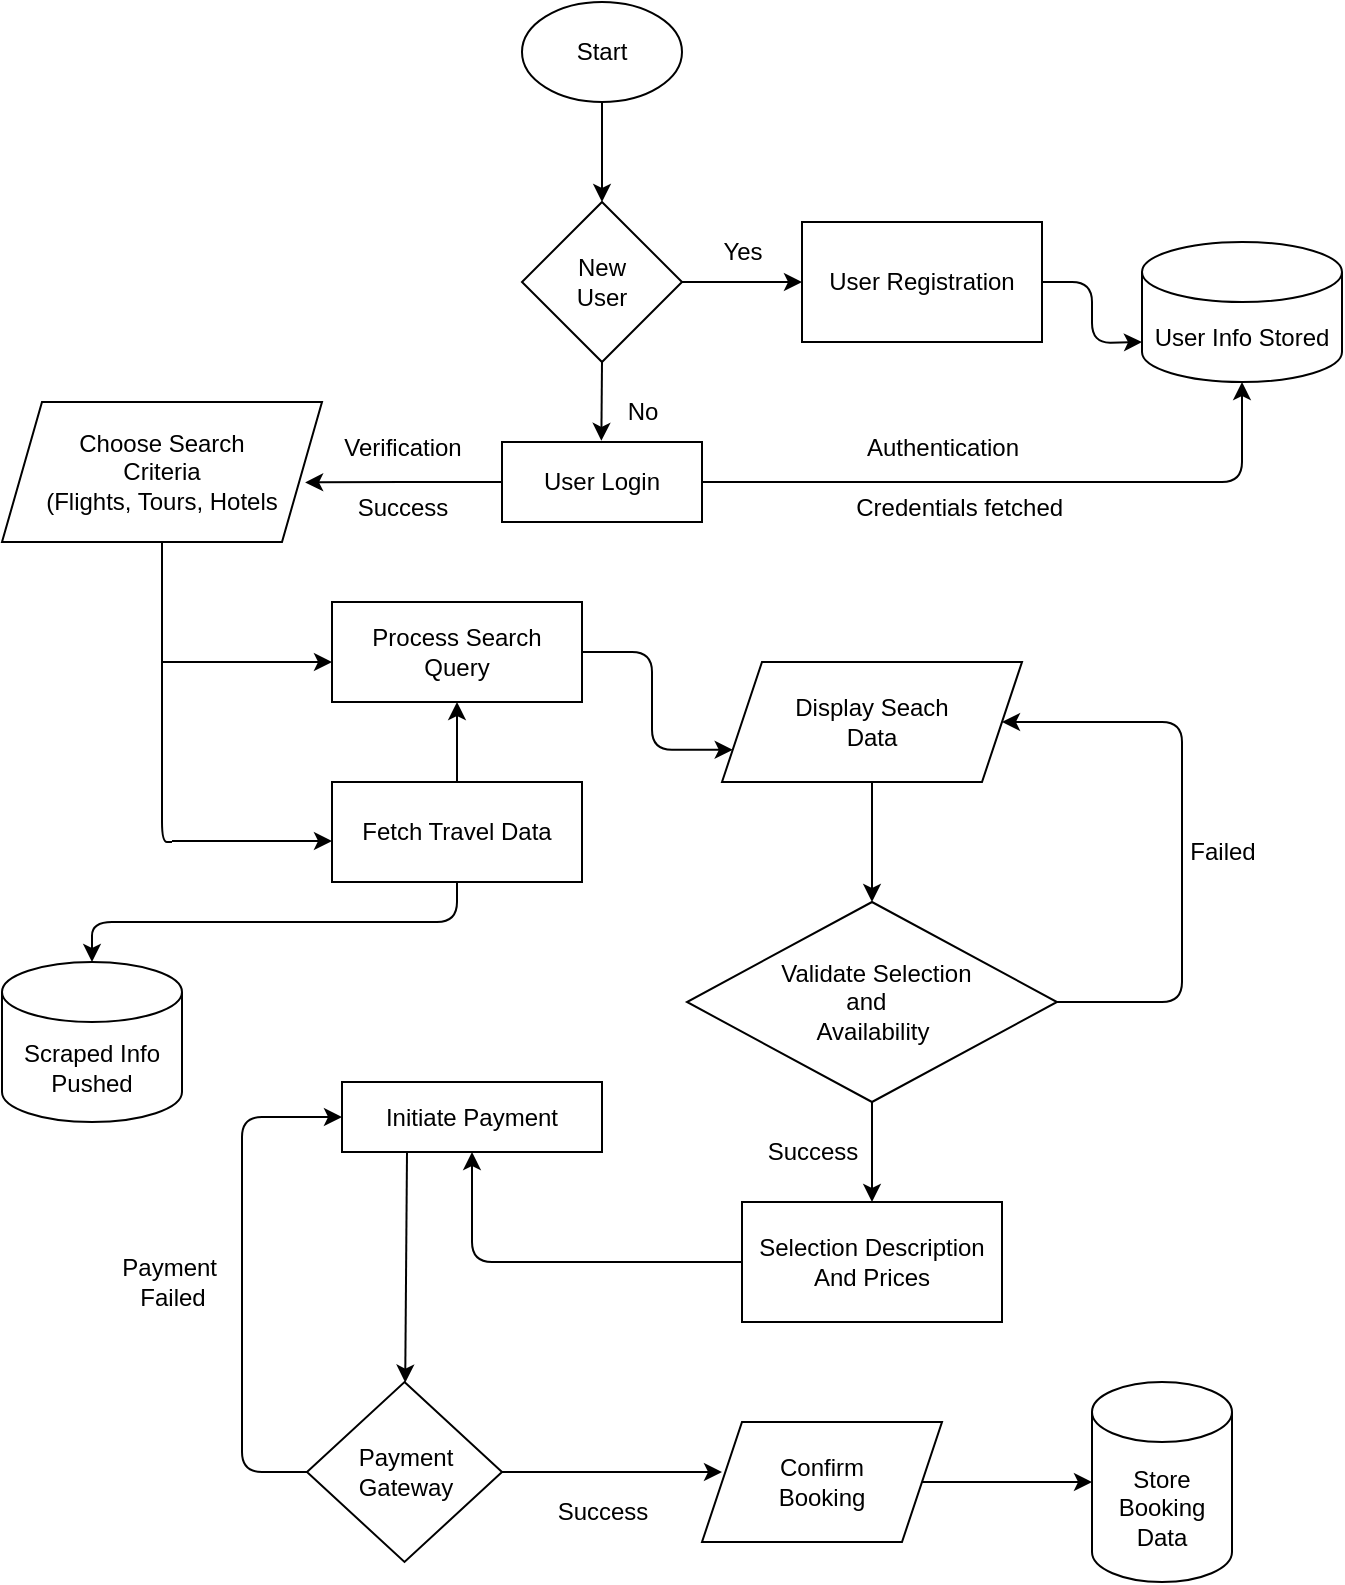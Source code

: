 <mxfile version="24.7.7">
  <diagram name="Page-1" id="63raa4CfM9r3-4NKZ3pB">
    <mxGraphModel dx="1050" dy="563" grid="1" gridSize="10" guides="1" tooltips="1" connect="1" arrows="1" fold="1" page="1" pageScale="1" pageWidth="850" pageHeight="1100" background="none" math="0" shadow="0">
      <root>
        <mxCell id="0" />
        <mxCell id="1" parent="0" />
        <mxCell id="3DVO_8HRLt8EHdKaGCYj-1" value="&lt;font style=&quot;font-size: 12px;&quot;&gt;Start&lt;/font&gt;" style="ellipse;whiteSpace=wrap;html=1;rounded=0;" vertex="1" parent="1">
          <mxGeometry x="400" y="60" width="80" height="50" as="geometry" />
        </mxCell>
        <mxCell id="3DVO_8HRLt8EHdKaGCYj-2" value="" style="endArrow=classic;html=1;rounded=1;curved=0;" edge="1" parent="1" target="3DVO_8HRLt8EHdKaGCYj-5">
          <mxGeometry width="50" height="50" relative="1" as="geometry">
            <mxPoint x="440" y="110" as="sourcePoint" />
            <mxPoint x="340" y="160" as="targetPoint" />
          </mxGeometry>
        </mxCell>
        <mxCell id="3DVO_8HRLt8EHdKaGCYj-12" value="" style="edgeStyle=orthogonalEdgeStyle;rounded=0;orthogonalLoop=1;jettySize=auto;html=1;" edge="1" parent="1" source="3DVO_8HRLt8EHdKaGCYj-5" target="3DVO_8HRLt8EHdKaGCYj-11">
          <mxGeometry relative="1" as="geometry" />
        </mxCell>
        <mxCell id="3DVO_8HRLt8EHdKaGCYj-5" value="&amp;nbsp;New&amp;nbsp;&lt;div&gt;User&lt;/div&gt;" style="rhombus;whiteSpace=wrap;html=1;rounded=0;" vertex="1" parent="1">
          <mxGeometry x="400" y="160" width="80" height="80" as="geometry" />
        </mxCell>
        <mxCell id="3DVO_8HRLt8EHdKaGCYj-7" value="" style="endArrow=classic;html=1;rounded=0;exitX=0.5;exitY=1;exitDx=0;exitDy=0;entryX=-0.008;entryY=0.98;entryDx=0;entryDy=0;entryPerimeter=0;" edge="1" parent="1" source="3DVO_8HRLt8EHdKaGCYj-5" target="3DVO_8HRLt8EHdKaGCYj-8">
          <mxGeometry width="50" height="50" relative="1" as="geometry">
            <mxPoint x="400" y="200" as="sourcePoint" />
            <mxPoint x="330" y="200" as="targetPoint" />
          </mxGeometry>
        </mxCell>
        <mxCell id="3DVO_8HRLt8EHdKaGCYj-8" value="No" style="text;html=1;align=center;verticalAlign=middle;resizable=0;points=[];autosize=1;strokeColor=none;fillColor=none;rounded=0;" vertex="1" parent="1">
          <mxGeometry x="440" y="250" width="40" height="30" as="geometry" />
        </mxCell>
        <mxCell id="3DVO_8HRLt8EHdKaGCYj-18" style="edgeStyle=orthogonalEdgeStyle;rounded=1;orthogonalLoop=1;jettySize=auto;html=1;exitX=1;exitY=0.5;exitDx=0;exitDy=0;curved=0;" edge="1" parent="1" source="3DVO_8HRLt8EHdKaGCYj-11">
          <mxGeometry relative="1" as="geometry">
            <mxPoint x="710" y="230" as="targetPoint" />
          </mxGeometry>
        </mxCell>
        <mxCell id="3DVO_8HRLt8EHdKaGCYj-11" value="User Registration" style="whiteSpace=wrap;html=1;fixDash=0;perimeter=rectanglePerimeter;rounded=0;" vertex="1" parent="1">
          <mxGeometry x="540" y="170" width="120" height="60" as="geometry" />
        </mxCell>
        <mxCell id="3DVO_8HRLt8EHdKaGCYj-13" value="Yes" style="text;html=1;align=center;verticalAlign=middle;resizable=0;points=[];autosize=1;strokeColor=none;fillColor=none;rounded=0;" vertex="1" parent="1">
          <mxGeometry x="490" y="170" width="40" height="30" as="geometry" />
        </mxCell>
        <mxCell id="3DVO_8HRLt8EHdKaGCYj-21" value="User Info Stored" style="shape=cylinder3;whiteSpace=wrap;html=1;boundedLbl=1;backgroundOutline=1;size=15;rounded=0;" vertex="1" parent="1">
          <mxGeometry x="710" y="180" width="100" height="70" as="geometry" />
        </mxCell>
        <mxCell id="3DVO_8HRLt8EHdKaGCYj-26" style="edgeStyle=orthogonalEdgeStyle;rounded=0;orthogonalLoop=1;jettySize=auto;html=1;exitX=0;exitY=0.5;exitDx=0;exitDy=0;entryX=1.012;entryY=0.603;entryDx=0;entryDy=0;entryPerimeter=0;" edge="1" parent="1" source="3DVO_8HRLt8EHdKaGCYj-22">
          <mxGeometry relative="1" as="geometry">
            <mxPoint x="291.56" y="300.21" as="targetPoint" />
          </mxGeometry>
        </mxCell>
        <mxCell id="3DVO_8HRLt8EHdKaGCYj-22" value="User Login" style="rounded=0;whiteSpace=wrap;html=1;" vertex="1" parent="1">
          <mxGeometry x="390" y="280" width="100" height="40" as="geometry" />
        </mxCell>
        <mxCell id="3DVO_8HRLt8EHdKaGCYj-23" style="edgeStyle=orthogonalEdgeStyle;rounded=1;orthogonalLoop=1;jettySize=auto;html=1;exitX=1;exitY=0.5;exitDx=0;exitDy=0;entryX=0.5;entryY=1;entryDx=0;entryDy=0;entryPerimeter=0;curved=0;" edge="1" parent="1" source="3DVO_8HRLt8EHdKaGCYj-22" target="3DVO_8HRLt8EHdKaGCYj-21">
          <mxGeometry relative="1" as="geometry">
            <mxPoint x="760" y="260" as="targetPoint" />
          </mxGeometry>
        </mxCell>
        <mxCell id="3DVO_8HRLt8EHdKaGCYj-24" value="Authentication" style="text;html=1;align=center;verticalAlign=middle;resizable=0;points=[];autosize=1;strokeColor=none;fillColor=none;rounded=0;" vertex="1" parent="1">
          <mxGeometry x="560" y="268" width="100" height="30" as="geometry" />
        </mxCell>
        <mxCell id="3DVO_8HRLt8EHdKaGCYj-25" value="Credentials fetched&amp;nbsp;" style="text;html=1;align=center;verticalAlign=middle;resizable=0;points=[];autosize=1;strokeColor=none;fillColor=none;rounded=0;" vertex="1" parent="1">
          <mxGeometry x="555" y="298" width="130" height="30" as="geometry" />
        </mxCell>
        <mxCell id="3DVO_8HRLt8EHdKaGCYj-28" value="Verification" style="text;html=1;align=center;verticalAlign=middle;resizable=0;points=[];autosize=1;strokeColor=none;fillColor=none;rounded=0;" vertex="1" parent="1">
          <mxGeometry x="300" y="268" width="80" height="30" as="geometry" />
        </mxCell>
        <mxCell id="3DVO_8HRLt8EHdKaGCYj-29" value="Success" style="text;html=1;align=center;verticalAlign=middle;resizable=0;points=[];autosize=1;strokeColor=none;fillColor=none;rounded=0;" vertex="1" parent="1">
          <mxGeometry x="305" y="298" width="70" height="30" as="geometry" />
        </mxCell>
        <mxCell id="3DVO_8HRLt8EHdKaGCYj-36" style="edgeStyle=orthogonalEdgeStyle;orthogonalLoop=1;jettySize=auto;html=1;exitX=0.5;exitY=1;exitDx=0;exitDy=0;endArrow=none;endFill=0;" edge="1" parent="1" source="3DVO_8HRLt8EHdKaGCYj-31">
          <mxGeometry relative="1" as="geometry">
            <mxPoint x="225" y="480" as="targetPoint" />
            <Array as="points">
              <mxPoint x="220" y="480" />
            </Array>
          </mxGeometry>
        </mxCell>
        <mxCell id="3DVO_8HRLt8EHdKaGCYj-31" value="Choose Search&lt;div&gt;Criteria&lt;/div&gt;&lt;div&gt;(Flights, Tours, Hotels&lt;/div&gt;" style="shape=parallelogram;perimeter=parallelogramPerimeter;whiteSpace=wrap;html=1;fixedSize=1;" vertex="1" parent="1">
          <mxGeometry x="140" y="260" width="160" height="70" as="geometry" />
        </mxCell>
        <mxCell id="3DVO_8HRLt8EHdKaGCYj-39" value="" style="endArrow=classic;html=1;" edge="1" parent="1">
          <mxGeometry width="50" height="50" relative="1" as="geometry">
            <mxPoint x="220" y="390" as="sourcePoint" />
            <mxPoint x="305" y="390" as="targetPoint" />
          </mxGeometry>
        </mxCell>
        <mxCell id="3DVO_8HRLt8EHdKaGCYj-40" value="" style="endArrow=classic;html=1;" edge="1" parent="1">
          <mxGeometry width="50" height="50" relative="1" as="geometry">
            <mxPoint x="225" y="479.5" as="sourcePoint" />
            <mxPoint x="305" y="479.5" as="targetPoint" />
          </mxGeometry>
        </mxCell>
        <mxCell id="3DVO_8HRLt8EHdKaGCYj-51" style="edgeStyle=orthogonalEdgeStyle;orthogonalLoop=1;jettySize=auto;html=1;exitX=1;exitY=0.5;exitDx=0;exitDy=0;entryX=0;entryY=0.75;entryDx=0;entryDy=0;rounded=1;curved=0;" edge="1" parent="1" source="3DVO_8HRLt8EHdKaGCYj-41" target="3DVO_8HRLt8EHdKaGCYj-48">
          <mxGeometry relative="1" as="geometry" />
        </mxCell>
        <mxCell id="3DVO_8HRLt8EHdKaGCYj-41" value="Process Search&lt;div&gt;Query&lt;/div&gt;" style="rounded=0;whiteSpace=wrap;html=1;" vertex="1" parent="1">
          <mxGeometry x="305" y="360" width="125" height="50" as="geometry" />
        </mxCell>
        <mxCell id="3DVO_8HRLt8EHdKaGCYj-52" style="edgeStyle=orthogonalEdgeStyle;orthogonalLoop=1;jettySize=auto;html=1;exitX=0.5;exitY=0;exitDx=0;exitDy=0;entryX=0.5;entryY=1;entryDx=0;entryDy=0;" edge="1" parent="1" source="3DVO_8HRLt8EHdKaGCYj-42" target="3DVO_8HRLt8EHdKaGCYj-41">
          <mxGeometry relative="1" as="geometry" />
        </mxCell>
        <mxCell id="3DVO_8HRLt8EHdKaGCYj-53" style="edgeStyle=orthogonalEdgeStyle;orthogonalLoop=1;jettySize=auto;html=1;exitX=0.5;exitY=1;exitDx=0;exitDy=0;" edge="1" parent="1" source="3DVO_8HRLt8EHdKaGCYj-42" target="3DVO_8HRLt8EHdKaGCYj-54">
          <mxGeometry relative="1" as="geometry">
            <mxPoint x="200" y="540" as="targetPoint" />
          </mxGeometry>
        </mxCell>
        <mxCell id="3DVO_8HRLt8EHdKaGCYj-42" value="Fetch Travel Data" style="rounded=0;whiteSpace=wrap;html=1;" vertex="1" parent="1">
          <mxGeometry x="305" y="450" width="125" height="50" as="geometry" />
        </mxCell>
        <mxCell id="3DVO_8HRLt8EHdKaGCYj-56" style="edgeStyle=orthogonalEdgeStyle;orthogonalLoop=1;jettySize=auto;html=1;exitX=0.5;exitY=1;exitDx=0;exitDy=0;" edge="1" parent="1" source="3DVO_8HRLt8EHdKaGCYj-48" target="3DVO_8HRLt8EHdKaGCYj-57">
          <mxGeometry relative="1" as="geometry">
            <mxPoint x="575" y="500" as="targetPoint" />
          </mxGeometry>
        </mxCell>
        <mxCell id="3DVO_8HRLt8EHdKaGCYj-48" value="Display Seach&lt;br&gt;Data" style="shape=parallelogram;perimeter=parallelogramPerimeter;whiteSpace=wrap;html=1;fixedSize=1;" vertex="1" parent="1">
          <mxGeometry x="500" y="390" width="150" height="60" as="geometry" />
        </mxCell>
        <mxCell id="3DVO_8HRLt8EHdKaGCYj-54" value="Scraped Info Pushed" style="shape=cylinder3;whiteSpace=wrap;html=1;boundedLbl=1;backgroundOutline=1;size=15;" vertex="1" parent="1">
          <mxGeometry x="140" y="540" width="90" height="80" as="geometry" />
        </mxCell>
        <mxCell id="3DVO_8HRLt8EHdKaGCYj-59" style="edgeStyle=orthogonalEdgeStyle;orthogonalLoop=1;jettySize=auto;html=1;exitX=1;exitY=0.5;exitDx=0;exitDy=0;" edge="1" parent="1" source="3DVO_8HRLt8EHdKaGCYj-57" target="3DVO_8HRLt8EHdKaGCYj-48">
          <mxGeometry relative="1" as="geometry">
            <mxPoint x="760" y="440" as="targetPoint" />
            <Array as="points">
              <mxPoint x="730" y="560" />
              <mxPoint x="730" y="420" />
            </Array>
          </mxGeometry>
        </mxCell>
        <mxCell id="3DVO_8HRLt8EHdKaGCYj-63" style="edgeStyle=orthogonalEdgeStyle;orthogonalLoop=1;jettySize=auto;html=1;exitX=0.5;exitY=1;exitDx=0;exitDy=0;" edge="1" parent="1" source="3DVO_8HRLt8EHdKaGCYj-57" target="3DVO_8HRLt8EHdKaGCYj-65">
          <mxGeometry relative="1" as="geometry">
            <mxPoint x="575" y="660" as="targetPoint" />
          </mxGeometry>
        </mxCell>
        <mxCell id="3DVO_8HRLt8EHdKaGCYj-57" value="&amp;nbsp; Validate Selection&amp;nbsp;&lt;div&gt;and&amp;nbsp;&amp;nbsp;&lt;/div&gt;&lt;div&gt;Availability&lt;/div&gt;" style="rhombus;whiteSpace=wrap;html=1;" vertex="1" parent="1">
          <mxGeometry x="482.5" y="510" width="185" height="100" as="geometry" />
        </mxCell>
        <mxCell id="3DVO_8HRLt8EHdKaGCYj-62" value="Failed" style="text;html=1;align=center;verticalAlign=middle;resizable=0;points=[];autosize=1;strokeColor=none;fillColor=none;" vertex="1" parent="1">
          <mxGeometry x="720" y="470" width="60" height="30" as="geometry" />
        </mxCell>
        <mxCell id="3DVO_8HRLt8EHdKaGCYj-68" style="edgeStyle=orthogonalEdgeStyle;orthogonalLoop=1;jettySize=auto;html=1;exitX=0;exitY=0.5;exitDx=0;exitDy=0;" edge="1" parent="1" source="3DVO_8HRLt8EHdKaGCYj-65" target="3DVO_8HRLt8EHdKaGCYj-71">
          <mxGeometry relative="1" as="geometry">
            <mxPoint x="450" y="690" as="targetPoint" />
          </mxGeometry>
        </mxCell>
        <mxCell id="3DVO_8HRLt8EHdKaGCYj-65" value="Selection Description&lt;br&gt;And Prices" style="rounded=0;whiteSpace=wrap;html=1;" vertex="1" parent="1">
          <mxGeometry x="510" y="660" width="130" height="60" as="geometry" />
        </mxCell>
        <mxCell id="3DVO_8HRLt8EHdKaGCYj-67" value="Success" style="text;html=1;align=center;verticalAlign=middle;resizable=0;points=[];autosize=1;strokeColor=none;fillColor=none;" vertex="1" parent="1">
          <mxGeometry x="510" y="620" width="70" height="30" as="geometry" />
        </mxCell>
        <mxCell id="3DVO_8HRLt8EHdKaGCYj-71" value="Initiate Payment" style="rounded=0;whiteSpace=wrap;html=1;" vertex="1" parent="1">
          <mxGeometry x="310" y="600" width="130" height="35" as="geometry" />
        </mxCell>
        <mxCell id="3DVO_8HRLt8EHdKaGCYj-73" value="" style="endArrow=classic;html=1;exitX=0.25;exitY=1;exitDx=0;exitDy=0;" edge="1" parent="1" source="3DVO_8HRLt8EHdKaGCYj-71" target="3DVO_8HRLt8EHdKaGCYj-75">
          <mxGeometry width="50" height="50" relative="1" as="geometry">
            <mxPoint x="340" y="640" as="sourcePoint" />
            <mxPoint x="341" y="750" as="targetPoint" />
          </mxGeometry>
        </mxCell>
        <mxCell id="3DVO_8HRLt8EHdKaGCYj-76" style="edgeStyle=orthogonalEdgeStyle;orthogonalLoop=1;jettySize=auto;html=1;entryX=0;entryY=0.5;entryDx=0;entryDy=0;" edge="1" parent="1" source="3DVO_8HRLt8EHdKaGCYj-75" target="3DVO_8HRLt8EHdKaGCYj-71">
          <mxGeometry relative="1" as="geometry">
            <mxPoint x="250" y="660" as="targetPoint" />
            <Array as="points">
              <mxPoint x="260" y="795" />
              <mxPoint x="260" y="618" />
            </Array>
          </mxGeometry>
        </mxCell>
        <mxCell id="3DVO_8HRLt8EHdKaGCYj-78" style="edgeStyle=orthogonalEdgeStyle;orthogonalLoop=1;jettySize=auto;html=1;exitX=1;exitY=0.5;exitDx=0;exitDy=0;" edge="1" parent="1" source="3DVO_8HRLt8EHdKaGCYj-75">
          <mxGeometry relative="1" as="geometry">
            <mxPoint x="500" y="795" as="targetPoint" />
          </mxGeometry>
        </mxCell>
        <mxCell id="3DVO_8HRLt8EHdKaGCYj-75" value="Payment Gateway" style="rhombus;whiteSpace=wrap;html=1;" vertex="1" parent="1">
          <mxGeometry x="292.5" y="750" width="97.5" height="90" as="geometry" />
        </mxCell>
        <mxCell id="3DVO_8HRLt8EHdKaGCYj-77" value="Payment&amp;nbsp;&lt;br&gt;Failed" style="text;html=1;align=center;verticalAlign=middle;resizable=0;points=[];autosize=1;strokeColor=none;fillColor=none;" vertex="1" parent="1">
          <mxGeometry x="190" y="680" width="70" height="40" as="geometry" />
        </mxCell>
        <mxCell id="3DVO_8HRLt8EHdKaGCYj-79" value="Success" style="text;html=1;align=center;verticalAlign=middle;resizable=0;points=[];autosize=1;strokeColor=none;fillColor=none;" vertex="1" parent="1">
          <mxGeometry x="405" y="800" width="70" height="30" as="geometry" />
        </mxCell>
        <mxCell id="3DVO_8HRLt8EHdKaGCYj-81" style="edgeStyle=orthogonalEdgeStyle;orthogonalLoop=1;jettySize=auto;html=1;exitX=1;exitY=0.5;exitDx=0;exitDy=0;" edge="1" parent="1" source="3DVO_8HRLt8EHdKaGCYj-80" target="3DVO_8HRLt8EHdKaGCYj-82">
          <mxGeometry relative="1" as="geometry">
            <mxPoint x="700" y="800" as="targetPoint" />
          </mxGeometry>
        </mxCell>
        <mxCell id="3DVO_8HRLt8EHdKaGCYj-80" value="Confirm&lt;div&gt;Booking&lt;/div&gt;" style="shape=parallelogram;perimeter=parallelogramPerimeter;whiteSpace=wrap;html=1;fixedSize=1;" vertex="1" parent="1">
          <mxGeometry x="490" y="770" width="120" height="60" as="geometry" />
        </mxCell>
        <mxCell id="3DVO_8HRLt8EHdKaGCYj-82" value="Store Booking Data" style="shape=cylinder3;whiteSpace=wrap;html=1;boundedLbl=1;backgroundOutline=1;size=15;" vertex="1" parent="1">
          <mxGeometry x="685" y="750" width="70" height="100" as="geometry" />
        </mxCell>
      </root>
    </mxGraphModel>
  </diagram>
</mxfile>
